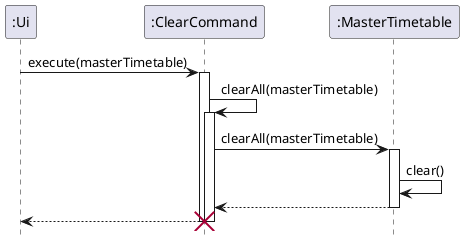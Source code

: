 @startuml
hide footbox


":Ui" -> ":ClearCommand" ++: execute(masterTimetable)
":ClearCommand" -> ":ClearCommand" ++: clearAll(masterTimetable)
":ClearCommand" -> ":MasterTimetable" ++: clearAll(masterTimetable)
":MasterTimetable" -> ":MasterTimetable" : clear()
":MasterTimetable" --> ":ClearCommand" --:
":ClearCommand" --> ":Ui" --: 
destroy ":ClearCommand"

@enduml